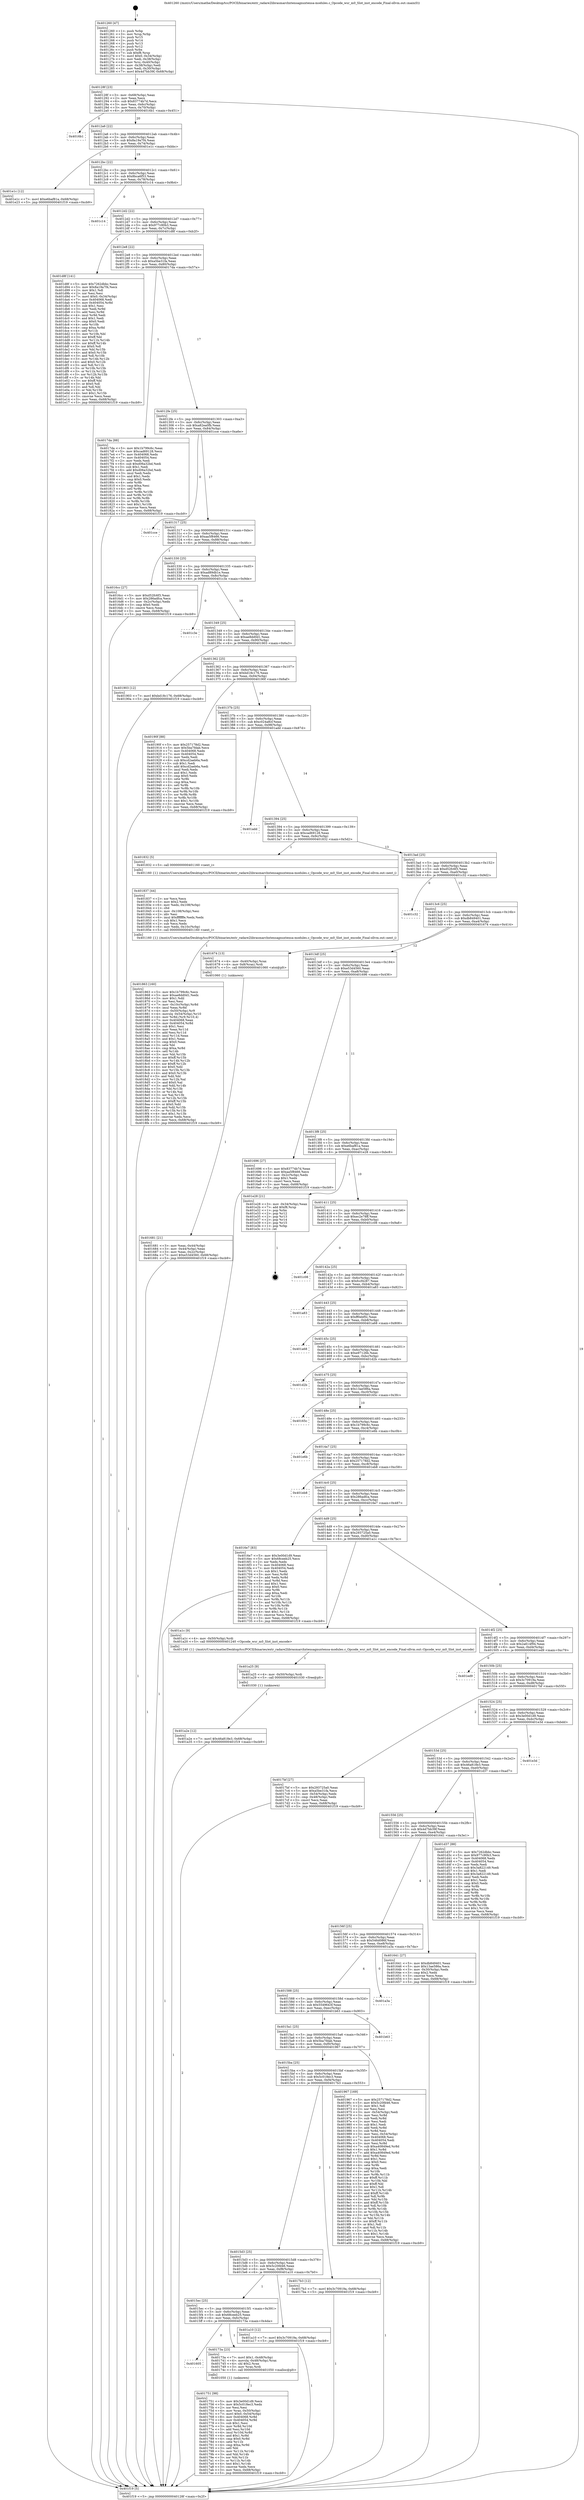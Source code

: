 digraph "0x401260" {
  label = "0x401260 (/mnt/c/Users/mathe/Desktop/tcc/POCII/binaries/extr_radare2librasmarchxtensagnuxtensa-modules.c_Opcode_wsr_m0_Slot_inst_encode_Final-ollvm.out::main(0))"
  labelloc = "t"
  node[shape=record]

  Entry [label="",width=0.3,height=0.3,shape=circle,fillcolor=black,style=filled]
  "0x40128f" [label="{
     0x40128f [23]\l
     | [instrs]\l
     &nbsp;&nbsp;0x40128f \<+3\>: mov -0x68(%rbp),%eax\l
     &nbsp;&nbsp;0x401292 \<+2\>: mov %eax,%ecx\l
     &nbsp;&nbsp;0x401294 \<+6\>: sub $0x83774b7d,%ecx\l
     &nbsp;&nbsp;0x40129a \<+3\>: mov %eax,-0x6c(%rbp)\l
     &nbsp;&nbsp;0x40129d \<+3\>: mov %ecx,-0x70(%rbp)\l
     &nbsp;&nbsp;0x4012a0 \<+6\>: je 00000000004016b1 \<main+0x451\>\l
  }"]
  "0x4016b1" [label="{
     0x4016b1\l
  }", style=dashed]
  "0x4012a6" [label="{
     0x4012a6 [22]\l
     | [instrs]\l
     &nbsp;&nbsp;0x4012a6 \<+5\>: jmp 00000000004012ab \<main+0x4b\>\l
     &nbsp;&nbsp;0x4012ab \<+3\>: mov -0x6c(%rbp),%eax\l
     &nbsp;&nbsp;0x4012ae \<+5\>: sub $0x8a19a7f4,%eax\l
     &nbsp;&nbsp;0x4012b3 \<+3\>: mov %eax,-0x74(%rbp)\l
     &nbsp;&nbsp;0x4012b6 \<+6\>: je 0000000000401e1c \<main+0xbbc\>\l
  }"]
  Exit [label="",width=0.3,height=0.3,shape=circle,fillcolor=black,style=filled,peripheries=2]
  "0x401e1c" [label="{
     0x401e1c [12]\l
     | [instrs]\l
     &nbsp;&nbsp;0x401e1c \<+7\>: movl $0xe6baf81a,-0x68(%rbp)\l
     &nbsp;&nbsp;0x401e23 \<+5\>: jmp 0000000000401f19 \<main+0xcb9\>\l
  }"]
  "0x4012bc" [label="{
     0x4012bc [22]\l
     | [instrs]\l
     &nbsp;&nbsp;0x4012bc \<+5\>: jmp 00000000004012c1 \<main+0x61\>\l
     &nbsp;&nbsp;0x4012c1 \<+3\>: mov -0x6c(%rbp),%eax\l
     &nbsp;&nbsp;0x4012c4 \<+5\>: sub $0x8bca6f53,%eax\l
     &nbsp;&nbsp;0x4012c9 \<+3\>: mov %eax,-0x78(%rbp)\l
     &nbsp;&nbsp;0x4012cc \<+6\>: je 0000000000401c14 \<main+0x9b4\>\l
  }"]
  "0x401a2e" [label="{
     0x401a2e [12]\l
     | [instrs]\l
     &nbsp;&nbsp;0x401a2e \<+7\>: movl $0x46a818e3,-0x68(%rbp)\l
     &nbsp;&nbsp;0x401a35 \<+5\>: jmp 0000000000401f19 \<main+0xcb9\>\l
  }"]
  "0x401c14" [label="{
     0x401c14\l
  }", style=dashed]
  "0x4012d2" [label="{
     0x4012d2 [22]\l
     | [instrs]\l
     &nbsp;&nbsp;0x4012d2 \<+5\>: jmp 00000000004012d7 \<main+0x77\>\l
     &nbsp;&nbsp;0x4012d7 \<+3\>: mov -0x6c(%rbp),%eax\l
     &nbsp;&nbsp;0x4012da \<+5\>: sub $0x977c90b3,%eax\l
     &nbsp;&nbsp;0x4012df \<+3\>: mov %eax,-0x7c(%rbp)\l
     &nbsp;&nbsp;0x4012e2 \<+6\>: je 0000000000401d8f \<main+0xb2f\>\l
  }"]
  "0x401a25" [label="{
     0x401a25 [9]\l
     | [instrs]\l
     &nbsp;&nbsp;0x401a25 \<+4\>: mov -0x50(%rbp),%rdi\l
     &nbsp;&nbsp;0x401a29 \<+5\>: call 0000000000401030 \<free@plt\>\l
     | [calls]\l
     &nbsp;&nbsp;0x401030 \{1\} (unknown)\l
  }"]
  "0x401d8f" [label="{
     0x401d8f [141]\l
     | [instrs]\l
     &nbsp;&nbsp;0x401d8f \<+5\>: mov $0x7262dbbc,%eax\l
     &nbsp;&nbsp;0x401d94 \<+5\>: mov $0x8a19a7f4,%ecx\l
     &nbsp;&nbsp;0x401d99 \<+2\>: mov $0x1,%dl\l
     &nbsp;&nbsp;0x401d9b \<+2\>: xor %esi,%esi\l
     &nbsp;&nbsp;0x401d9d \<+7\>: movl $0x0,-0x34(%rbp)\l
     &nbsp;&nbsp;0x401da4 \<+7\>: mov 0x404068,%edi\l
     &nbsp;&nbsp;0x401dab \<+8\>: mov 0x404054,%r8d\l
     &nbsp;&nbsp;0x401db3 \<+3\>: sub $0x1,%esi\l
     &nbsp;&nbsp;0x401db6 \<+3\>: mov %edi,%r9d\l
     &nbsp;&nbsp;0x401db9 \<+3\>: add %esi,%r9d\l
     &nbsp;&nbsp;0x401dbc \<+4\>: imul %r9d,%edi\l
     &nbsp;&nbsp;0x401dc0 \<+3\>: and $0x1,%edi\l
     &nbsp;&nbsp;0x401dc3 \<+3\>: cmp $0x0,%edi\l
     &nbsp;&nbsp;0x401dc6 \<+4\>: sete %r10b\l
     &nbsp;&nbsp;0x401dca \<+4\>: cmp $0xa,%r8d\l
     &nbsp;&nbsp;0x401dce \<+4\>: setl %r11b\l
     &nbsp;&nbsp;0x401dd2 \<+3\>: mov %r10b,%bl\l
     &nbsp;&nbsp;0x401dd5 \<+3\>: xor $0xff,%bl\l
     &nbsp;&nbsp;0x401dd8 \<+3\>: mov %r11b,%r14b\l
     &nbsp;&nbsp;0x401ddb \<+4\>: xor $0xff,%r14b\l
     &nbsp;&nbsp;0x401ddf \<+3\>: xor $0x0,%dl\l
     &nbsp;&nbsp;0x401de2 \<+3\>: mov %bl,%r15b\l
     &nbsp;&nbsp;0x401de5 \<+4\>: and $0x0,%r15b\l
     &nbsp;&nbsp;0x401de9 \<+3\>: and %dl,%r10b\l
     &nbsp;&nbsp;0x401dec \<+3\>: mov %r14b,%r12b\l
     &nbsp;&nbsp;0x401def \<+4\>: and $0x0,%r12b\l
     &nbsp;&nbsp;0x401df3 \<+3\>: and %dl,%r11b\l
     &nbsp;&nbsp;0x401df6 \<+3\>: or %r10b,%r15b\l
     &nbsp;&nbsp;0x401df9 \<+3\>: or %r11b,%r12b\l
     &nbsp;&nbsp;0x401dfc \<+3\>: xor %r12b,%r15b\l
     &nbsp;&nbsp;0x401dff \<+3\>: or %r14b,%bl\l
     &nbsp;&nbsp;0x401e02 \<+3\>: xor $0xff,%bl\l
     &nbsp;&nbsp;0x401e05 \<+3\>: or $0x0,%dl\l
     &nbsp;&nbsp;0x401e08 \<+2\>: and %dl,%bl\l
     &nbsp;&nbsp;0x401e0a \<+3\>: or %bl,%r15b\l
     &nbsp;&nbsp;0x401e0d \<+4\>: test $0x1,%r15b\l
     &nbsp;&nbsp;0x401e11 \<+3\>: cmovne %ecx,%eax\l
     &nbsp;&nbsp;0x401e14 \<+3\>: mov %eax,-0x68(%rbp)\l
     &nbsp;&nbsp;0x401e17 \<+5\>: jmp 0000000000401f19 \<main+0xcb9\>\l
  }"]
  "0x4012e8" [label="{
     0x4012e8 [22]\l
     | [instrs]\l
     &nbsp;&nbsp;0x4012e8 \<+5\>: jmp 00000000004012ed \<main+0x8d\>\l
     &nbsp;&nbsp;0x4012ed \<+3\>: mov -0x6c(%rbp),%eax\l
     &nbsp;&nbsp;0x4012f0 \<+5\>: sub $0xa5be31fa,%eax\l
     &nbsp;&nbsp;0x4012f5 \<+3\>: mov %eax,-0x80(%rbp)\l
     &nbsp;&nbsp;0x4012f8 \<+6\>: je 00000000004017da \<main+0x57a\>\l
  }"]
  "0x401863" [label="{
     0x401863 [160]\l
     | [instrs]\l
     &nbsp;&nbsp;0x401863 \<+5\>: mov $0x1b799c6c,%ecx\l
     &nbsp;&nbsp;0x401868 \<+5\>: mov $0xae8dd0d1,%edx\l
     &nbsp;&nbsp;0x40186d \<+3\>: mov $0x1,%dil\l
     &nbsp;&nbsp;0x401870 \<+2\>: xor %esi,%esi\l
     &nbsp;&nbsp;0x401872 \<+7\>: mov -0x10c(%rbp),%r8d\l
     &nbsp;&nbsp;0x401879 \<+4\>: imul %eax,%r8d\l
     &nbsp;&nbsp;0x40187d \<+4\>: mov -0x50(%rbp),%r9\l
     &nbsp;&nbsp;0x401881 \<+4\>: movslq -0x54(%rbp),%r10\l
     &nbsp;&nbsp;0x401885 \<+4\>: mov %r8d,(%r9,%r10,4)\l
     &nbsp;&nbsp;0x401889 \<+7\>: mov 0x404068,%eax\l
     &nbsp;&nbsp;0x401890 \<+8\>: mov 0x404054,%r8d\l
     &nbsp;&nbsp;0x401898 \<+3\>: sub $0x1,%esi\l
     &nbsp;&nbsp;0x40189b \<+3\>: mov %eax,%r11d\l
     &nbsp;&nbsp;0x40189e \<+3\>: add %esi,%r11d\l
     &nbsp;&nbsp;0x4018a1 \<+4\>: imul %r11d,%eax\l
     &nbsp;&nbsp;0x4018a5 \<+3\>: and $0x1,%eax\l
     &nbsp;&nbsp;0x4018a8 \<+3\>: cmp $0x0,%eax\l
     &nbsp;&nbsp;0x4018ab \<+3\>: sete %bl\l
     &nbsp;&nbsp;0x4018ae \<+4\>: cmp $0xa,%r8d\l
     &nbsp;&nbsp;0x4018b2 \<+4\>: setl %r14b\l
     &nbsp;&nbsp;0x4018b6 \<+3\>: mov %bl,%r15b\l
     &nbsp;&nbsp;0x4018b9 \<+4\>: xor $0xff,%r15b\l
     &nbsp;&nbsp;0x4018bd \<+3\>: mov %r14b,%r12b\l
     &nbsp;&nbsp;0x4018c0 \<+4\>: xor $0xff,%r12b\l
     &nbsp;&nbsp;0x4018c4 \<+4\>: xor $0x0,%dil\l
     &nbsp;&nbsp;0x4018c8 \<+3\>: mov %r15b,%r13b\l
     &nbsp;&nbsp;0x4018cb \<+4\>: and $0x0,%r13b\l
     &nbsp;&nbsp;0x4018cf \<+3\>: and %dil,%bl\l
     &nbsp;&nbsp;0x4018d2 \<+3\>: mov %r12b,%al\l
     &nbsp;&nbsp;0x4018d5 \<+2\>: and $0x0,%al\l
     &nbsp;&nbsp;0x4018d7 \<+3\>: and %dil,%r14b\l
     &nbsp;&nbsp;0x4018da \<+3\>: or %bl,%r13b\l
     &nbsp;&nbsp;0x4018dd \<+3\>: or %r14b,%al\l
     &nbsp;&nbsp;0x4018e0 \<+3\>: xor %al,%r13b\l
     &nbsp;&nbsp;0x4018e3 \<+3\>: or %r12b,%r15b\l
     &nbsp;&nbsp;0x4018e6 \<+4\>: xor $0xff,%r15b\l
     &nbsp;&nbsp;0x4018ea \<+4\>: or $0x0,%dil\l
     &nbsp;&nbsp;0x4018ee \<+3\>: and %dil,%r15b\l
     &nbsp;&nbsp;0x4018f1 \<+3\>: or %r15b,%r13b\l
     &nbsp;&nbsp;0x4018f4 \<+4\>: test $0x1,%r13b\l
     &nbsp;&nbsp;0x4018f8 \<+3\>: cmovne %edx,%ecx\l
     &nbsp;&nbsp;0x4018fb \<+3\>: mov %ecx,-0x68(%rbp)\l
     &nbsp;&nbsp;0x4018fe \<+5\>: jmp 0000000000401f19 \<main+0xcb9\>\l
  }"]
  "0x4017da" [label="{
     0x4017da [88]\l
     | [instrs]\l
     &nbsp;&nbsp;0x4017da \<+5\>: mov $0x1b799c6c,%eax\l
     &nbsp;&nbsp;0x4017df \<+5\>: mov $0xcad69128,%ecx\l
     &nbsp;&nbsp;0x4017e4 \<+7\>: mov 0x404068,%edx\l
     &nbsp;&nbsp;0x4017eb \<+7\>: mov 0x404054,%esi\l
     &nbsp;&nbsp;0x4017f2 \<+2\>: mov %edx,%edi\l
     &nbsp;&nbsp;0x4017f4 \<+6\>: sub $0xd06a32bd,%edi\l
     &nbsp;&nbsp;0x4017fa \<+3\>: sub $0x1,%edi\l
     &nbsp;&nbsp;0x4017fd \<+6\>: add $0xd06a32bd,%edi\l
     &nbsp;&nbsp;0x401803 \<+3\>: imul %edi,%edx\l
     &nbsp;&nbsp;0x401806 \<+3\>: and $0x1,%edx\l
     &nbsp;&nbsp;0x401809 \<+3\>: cmp $0x0,%edx\l
     &nbsp;&nbsp;0x40180c \<+4\>: sete %r8b\l
     &nbsp;&nbsp;0x401810 \<+3\>: cmp $0xa,%esi\l
     &nbsp;&nbsp;0x401813 \<+4\>: setl %r9b\l
     &nbsp;&nbsp;0x401817 \<+3\>: mov %r8b,%r10b\l
     &nbsp;&nbsp;0x40181a \<+3\>: and %r9b,%r10b\l
     &nbsp;&nbsp;0x40181d \<+3\>: xor %r9b,%r8b\l
     &nbsp;&nbsp;0x401820 \<+3\>: or %r8b,%r10b\l
     &nbsp;&nbsp;0x401823 \<+4\>: test $0x1,%r10b\l
     &nbsp;&nbsp;0x401827 \<+3\>: cmovne %ecx,%eax\l
     &nbsp;&nbsp;0x40182a \<+3\>: mov %eax,-0x68(%rbp)\l
     &nbsp;&nbsp;0x40182d \<+5\>: jmp 0000000000401f19 \<main+0xcb9\>\l
  }"]
  "0x4012fe" [label="{
     0x4012fe [25]\l
     | [instrs]\l
     &nbsp;&nbsp;0x4012fe \<+5\>: jmp 0000000000401303 \<main+0xa3\>\l
     &nbsp;&nbsp;0x401303 \<+3\>: mov -0x6c(%rbp),%eax\l
     &nbsp;&nbsp;0x401306 \<+5\>: sub $0xa82ea0fb,%eax\l
     &nbsp;&nbsp;0x40130b \<+6\>: mov %eax,-0x84(%rbp)\l
     &nbsp;&nbsp;0x401311 \<+6\>: je 0000000000401cce \<main+0xa6e\>\l
  }"]
  "0x401837" [label="{
     0x401837 [44]\l
     | [instrs]\l
     &nbsp;&nbsp;0x401837 \<+2\>: xor %ecx,%ecx\l
     &nbsp;&nbsp;0x401839 \<+5\>: mov $0x2,%edx\l
     &nbsp;&nbsp;0x40183e \<+6\>: mov %edx,-0x108(%rbp)\l
     &nbsp;&nbsp;0x401844 \<+1\>: cltd\l
     &nbsp;&nbsp;0x401845 \<+6\>: mov -0x108(%rbp),%esi\l
     &nbsp;&nbsp;0x40184b \<+2\>: idiv %esi\l
     &nbsp;&nbsp;0x40184d \<+6\>: imul $0xfffffffe,%edx,%edx\l
     &nbsp;&nbsp;0x401853 \<+3\>: sub $0x1,%ecx\l
     &nbsp;&nbsp;0x401856 \<+2\>: sub %ecx,%edx\l
     &nbsp;&nbsp;0x401858 \<+6\>: mov %edx,-0x10c(%rbp)\l
     &nbsp;&nbsp;0x40185e \<+5\>: call 0000000000401160 \<next_i\>\l
     | [calls]\l
     &nbsp;&nbsp;0x401160 \{1\} (/mnt/c/Users/mathe/Desktop/tcc/POCII/binaries/extr_radare2librasmarchxtensagnuxtensa-modules.c_Opcode_wsr_m0_Slot_inst_encode_Final-ollvm.out::next_i)\l
  }"]
  "0x401cce" [label="{
     0x401cce\l
  }", style=dashed]
  "0x401317" [label="{
     0x401317 [25]\l
     | [instrs]\l
     &nbsp;&nbsp;0x401317 \<+5\>: jmp 000000000040131c \<main+0xbc\>\l
     &nbsp;&nbsp;0x40131c \<+3\>: mov -0x6c(%rbp),%eax\l
     &nbsp;&nbsp;0x40131f \<+5\>: sub $0xaa5f8466,%eax\l
     &nbsp;&nbsp;0x401324 \<+6\>: mov %eax,-0x88(%rbp)\l
     &nbsp;&nbsp;0x40132a \<+6\>: je 00000000004016cc \<main+0x46c\>\l
  }"]
  "0x401751" [label="{
     0x401751 [98]\l
     | [instrs]\l
     &nbsp;&nbsp;0x401751 \<+5\>: mov $0x3e00d1d9,%ecx\l
     &nbsp;&nbsp;0x401756 \<+5\>: mov $0x5c018ec3,%edx\l
     &nbsp;&nbsp;0x40175b \<+2\>: xor %esi,%esi\l
     &nbsp;&nbsp;0x40175d \<+4\>: mov %rax,-0x50(%rbp)\l
     &nbsp;&nbsp;0x401761 \<+7\>: movl $0x0,-0x54(%rbp)\l
     &nbsp;&nbsp;0x401768 \<+8\>: mov 0x404068,%r8d\l
     &nbsp;&nbsp;0x401770 \<+8\>: mov 0x404054,%r9d\l
     &nbsp;&nbsp;0x401778 \<+3\>: sub $0x1,%esi\l
     &nbsp;&nbsp;0x40177b \<+3\>: mov %r8d,%r10d\l
     &nbsp;&nbsp;0x40177e \<+3\>: add %esi,%r10d\l
     &nbsp;&nbsp;0x401781 \<+4\>: imul %r10d,%r8d\l
     &nbsp;&nbsp;0x401785 \<+4\>: and $0x1,%r8d\l
     &nbsp;&nbsp;0x401789 \<+4\>: cmp $0x0,%r8d\l
     &nbsp;&nbsp;0x40178d \<+4\>: sete %r11b\l
     &nbsp;&nbsp;0x401791 \<+4\>: cmp $0xa,%r9d\l
     &nbsp;&nbsp;0x401795 \<+3\>: setl %bl\l
     &nbsp;&nbsp;0x401798 \<+3\>: mov %r11b,%r14b\l
     &nbsp;&nbsp;0x40179b \<+3\>: and %bl,%r14b\l
     &nbsp;&nbsp;0x40179e \<+3\>: xor %bl,%r11b\l
     &nbsp;&nbsp;0x4017a1 \<+3\>: or %r11b,%r14b\l
     &nbsp;&nbsp;0x4017a4 \<+4\>: test $0x1,%r14b\l
     &nbsp;&nbsp;0x4017a8 \<+3\>: cmovne %edx,%ecx\l
     &nbsp;&nbsp;0x4017ab \<+3\>: mov %ecx,-0x68(%rbp)\l
     &nbsp;&nbsp;0x4017ae \<+5\>: jmp 0000000000401f19 \<main+0xcb9\>\l
  }"]
  "0x4016cc" [label="{
     0x4016cc [27]\l
     | [instrs]\l
     &nbsp;&nbsp;0x4016cc \<+5\>: mov $0xd52fc6f3,%eax\l
     &nbsp;&nbsp;0x4016d1 \<+5\>: mov $0x286adfca,%ecx\l
     &nbsp;&nbsp;0x4016d6 \<+3\>: mov -0x2c(%rbp),%edx\l
     &nbsp;&nbsp;0x4016d9 \<+3\>: cmp $0x0,%edx\l
     &nbsp;&nbsp;0x4016dc \<+3\>: cmove %ecx,%eax\l
     &nbsp;&nbsp;0x4016df \<+3\>: mov %eax,-0x68(%rbp)\l
     &nbsp;&nbsp;0x4016e2 \<+5\>: jmp 0000000000401f19 \<main+0xcb9\>\l
  }"]
  "0x401330" [label="{
     0x401330 [25]\l
     | [instrs]\l
     &nbsp;&nbsp;0x401330 \<+5\>: jmp 0000000000401335 \<main+0xd5\>\l
     &nbsp;&nbsp;0x401335 \<+3\>: mov -0x6c(%rbp),%eax\l
     &nbsp;&nbsp;0x401338 \<+5\>: sub $0xad89db1e,%eax\l
     &nbsp;&nbsp;0x40133d \<+6\>: mov %eax,-0x8c(%rbp)\l
     &nbsp;&nbsp;0x401343 \<+6\>: je 0000000000401c3e \<main+0x9de\>\l
  }"]
  "0x401605" [label="{
     0x401605\l
  }", style=dashed]
  "0x401c3e" [label="{
     0x401c3e\l
  }", style=dashed]
  "0x401349" [label="{
     0x401349 [25]\l
     | [instrs]\l
     &nbsp;&nbsp;0x401349 \<+5\>: jmp 000000000040134e \<main+0xee\>\l
     &nbsp;&nbsp;0x40134e \<+3\>: mov -0x6c(%rbp),%eax\l
     &nbsp;&nbsp;0x401351 \<+5\>: sub $0xae8dd0d1,%eax\l
     &nbsp;&nbsp;0x401356 \<+6\>: mov %eax,-0x90(%rbp)\l
     &nbsp;&nbsp;0x40135c \<+6\>: je 0000000000401903 \<main+0x6a3\>\l
  }"]
  "0x40173a" [label="{
     0x40173a [23]\l
     | [instrs]\l
     &nbsp;&nbsp;0x40173a \<+7\>: movl $0x1,-0x48(%rbp)\l
     &nbsp;&nbsp;0x401741 \<+4\>: movslq -0x48(%rbp),%rax\l
     &nbsp;&nbsp;0x401745 \<+4\>: shl $0x2,%rax\l
     &nbsp;&nbsp;0x401749 \<+3\>: mov %rax,%rdi\l
     &nbsp;&nbsp;0x40174c \<+5\>: call 0000000000401050 \<malloc@plt\>\l
     | [calls]\l
     &nbsp;&nbsp;0x401050 \{1\} (unknown)\l
  }"]
  "0x401903" [label="{
     0x401903 [12]\l
     | [instrs]\l
     &nbsp;&nbsp;0x401903 \<+7\>: movl $0xbd18c176,-0x68(%rbp)\l
     &nbsp;&nbsp;0x40190a \<+5\>: jmp 0000000000401f19 \<main+0xcb9\>\l
  }"]
  "0x401362" [label="{
     0x401362 [25]\l
     | [instrs]\l
     &nbsp;&nbsp;0x401362 \<+5\>: jmp 0000000000401367 \<main+0x107\>\l
     &nbsp;&nbsp;0x401367 \<+3\>: mov -0x6c(%rbp),%eax\l
     &nbsp;&nbsp;0x40136a \<+5\>: sub $0xbd18c176,%eax\l
     &nbsp;&nbsp;0x40136f \<+6\>: mov %eax,-0x94(%rbp)\l
     &nbsp;&nbsp;0x401375 \<+6\>: je 000000000040190f \<main+0x6af\>\l
  }"]
  "0x4015ec" [label="{
     0x4015ec [25]\l
     | [instrs]\l
     &nbsp;&nbsp;0x4015ec \<+5\>: jmp 00000000004015f1 \<main+0x391\>\l
     &nbsp;&nbsp;0x4015f1 \<+3\>: mov -0x6c(%rbp),%eax\l
     &nbsp;&nbsp;0x4015f4 \<+5\>: sub $0x68ceeb25,%eax\l
     &nbsp;&nbsp;0x4015f9 \<+6\>: mov %eax,-0xfc(%rbp)\l
     &nbsp;&nbsp;0x4015ff \<+6\>: je 000000000040173a \<main+0x4da\>\l
  }"]
  "0x40190f" [label="{
     0x40190f [88]\l
     | [instrs]\l
     &nbsp;&nbsp;0x40190f \<+5\>: mov $0x257178d2,%eax\l
     &nbsp;&nbsp;0x401914 \<+5\>: mov $0x5ba7fdab,%ecx\l
     &nbsp;&nbsp;0x401919 \<+7\>: mov 0x404068,%edx\l
     &nbsp;&nbsp;0x401920 \<+7\>: mov 0x404054,%esi\l
     &nbsp;&nbsp;0x401927 \<+2\>: mov %edx,%edi\l
     &nbsp;&nbsp;0x401929 \<+6\>: sub $0xcd2aeb6a,%edi\l
     &nbsp;&nbsp;0x40192f \<+3\>: sub $0x1,%edi\l
     &nbsp;&nbsp;0x401932 \<+6\>: add $0xcd2aeb6a,%edi\l
     &nbsp;&nbsp;0x401938 \<+3\>: imul %edi,%edx\l
     &nbsp;&nbsp;0x40193b \<+3\>: and $0x1,%edx\l
     &nbsp;&nbsp;0x40193e \<+3\>: cmp $0x0,%edx\l
     &nbsp;&nbsp;0x401941 \<+4\>: sete %r8b\l
     &nbsp;&nbsp;0x401945 \<+3\>: cmp $0xa,%esi\l
     &nbsp;&nbsp;0x401948 \<+4\>: setl %r9b\l
     &nbsp;&nbsp;0x40194c \<+3\>: mov %r8b,%r10b\l
     &nbsp;&nbsp;0x40194f \<+3\>: and %r9b,%r10b\l
     &nbsp;&nbsp;0x401952 \<+3\>: xor %r9b,%r8b\l
     &nbsp;&nbsp;0x401955 \<+3\>: or %r8b,%r10b\l
     &nbsp;&nbsp;0x401958 \<+4\>: test $0x1,%r10b\l
     &nbsp;&nbsp;0x40195c \<+3\>: cmovne %ecx,%eax\l
     &nbsp;&nbsp;0x40195f \<+3\>: mov %eax,-0x68(%rbp)\l
     &nbsp;&nbsp;0x401962 \<+5\>: jmp 0000000000401f19 \<main+0xcb9\>\l
  }"]
  "0x40137b" [label="{
     0x40137b [25]\l
     | [instrs]\l
     &nbsp;&nbsp;0x40137b \<+5\>: jmp 0000000000401380 \<main+0x120\>\l
     &nbsp;&nbsp;0x401380 \<+3\>: mov -0x6c(%rbp),%eax\l
     &nbsp;&nbsp;0x401383 \<+5\>: sub $0xc024a8cf,%eax\l
     &nbsp;&nbsp;0x401388 \<+6\>: mov %eax,-0x98(%rbp)\l
     &nbsp;&nbsp;0x40138e \<+6\>: je 0000000000401add \<main+0x87d\>\l
  }"]
  "0x401a10" [label="{
     0x401a10 [12]\l
     | [instrs]\l
     &nbsp;&nbsp;0x401a10 \<+7\>: movl $0x3c70919a,-0x68(%rbp)\l
     &nbsp;&nbsp;0x401a17 \<+5\>: jmp 0000000000401f19 \<main+0xcb9\>\l
  }"]
  "0x401add" [label="{
     0x401add\l
  }", style=dashed]
  "0x401394" [label="{
     0x401394 [25]\l
     | [instrs]\l
     &nbsp;&nbsp;0x401394 \<+5\>: jmp 0000000000401399 \<main+0x139\>\l
     &nbsp;&nbsp;0x401399 \<+3\>: mov -0x6c(%rbp),%eax\l
     &nbsp;&nbsp;0x40139c \<+5\>: sub $0xcad69128,%eax\l
     &nbsp;&nbsp;0x4013a1 \<+6\>: mov %eax,-0x9c(%rbp)\l
     &nbsp;&nbsp;0x4013a7 \<+6\>: je 0000000000401832 \<main+0x5d2\>\l
  }"]
  "0x4015d3" [label="{
     0x4015d3 [25]\l
     | [instrs]\l
     &nbsp;&nbsp;0x4015d3 \<+5\>: jmp 00000000004015d8 \<main+0x378\>\l
     &nbsp;&nbsp;0x4015d8 \<+3\>: mov -0x6c(%rbp),%eax\l
     &nbsp;&nbsp;0x4015db \<+5\>: sub $0x5c20fd46,%eax\l
     &nbsp;&nbsp;0x4015e0 \<+6\>: mov %eax,-0xf8(%rbp)\l
     &nbsp;&nbsp;0x4015e6 \<+6\>: je 0000000000401a10 \<main+0x7b0\>\l
  }"]
  "0x401832" [label="{
     0x401832 [5]\l
     | [instrs]\l
     &nbsp;&nbsp;0x401832 \<+5\>: call 0000000000401160 \<next_i\>\l
     | [calls]\l
     &nbsp;&nbsp;0x401160 \{1\} (/mnt/c/Users/mathe/Desktop/tcc/POCII/binaries/extr_radare2librasmarchxtensagnuxtensa-modules.c_Opcode_wsr_m0_Slot_inst_encode_Final-ollvm.out::next_i)\l
  }"]
  "0x4013ad" [label="{
     0x4013ad [25]\l
     | [instrs]\l
     &nbsp;&nbsp;0x4013ad \<+5\>: jmp 00000000004013b2 \<main+0x152\>\l
     &nbsp;&nbsp;0x4013b2 \<+3\>: mov -0x6c(%rbp),%eax\l
     &nbsp;&nbsp;0x4013b5 \<+5\>: sub $0xd52fc6f3,%eax\l
     &nbsp;&nbsp;0x4013ba \<+6\>: mov %eax,-0xa0(%rbp)\l
     &nbsp;&nbsp;0x4013c0 \<+6\>: je 0000000000401c32 \<main+0x9d2\>\l
  }"]
  "0x4017b3" [label="{
     0x4017b3 [12]\l
     | [instrs]\l
     &nbsp;&nbsp;0x4017b3 \<+7\>: movl $0x3c70919a,-0x68(%rbp)\l
     &nbsp;&nbsp;0x4017ba \<+5\>: jmp 0000000000401f19 \<main+0xcb9\>\l
  }"]
  "0x401c32" [label="{
     0x401c32\l
  }", style=dashed]
  "0x4013c6" [label="{
     0x4013c6 [25]\l
     | [instrs]\l
     &nbsp;&nbsp;0x4013c6 \<+5\>: jmp 00000000004013cb \<main+0x16b\>\l
     &nbsp;&nbsp;0x4013cb \<+3\>: mov -0x6c(%rbp),%eax\l
     &nbsp;&nbsp;0x4013ce \<+5\>: sub $0xdb849401,%eax\l
     &nbsp;&nbsp;0x4013d3 \<+6\>: mov %eax,-0xa4(%rbp)\l
     &nbsp;&nbsp;0x4013d9 \<+6\>: je 0000000000401674 \<main+0x414\>\l
  }"]
  "0x4015ba" [label="{
     0x4015ba [25]\l
     | [instrs]\l
     &nbsp;&nbsp;0x4015ba \<+5\>: jmp 00000000004015bf \<main+0x35f\>\l
     &nbsp;&nbsp;0x4015bf \<+3\>: mov -0x6c(%rbp),%eax\l
     &nbsp;&nbsp;0x4015c2 \<+5\>: sub $0x5c018ec3,%eax\l
     &nbsp;&nbsp;0x4015c7 \<+6\>: mov %eax,-0xf4(%rbp)\l
     &nbsp;&nbsp;0x4015cd \<+6\>: je 00000000004017b3 \<main+0x553\>\l
  }"]
  "0x401674" [label="{
     0x401674 [13]\l
     | [instrs]\l
     &nbsp;&nbsp;0x401674 \<+4\>: mov -0x40(%rbp),%rax\l
     &nbsp;&nbsp;0x401678 \<+4\>: mov 0x8(%rax),%rdi\l
     &nbsp;&nbsp;0x40167c \<+5\>: call 0000000000401060 \<atoi@plt\>\l
     | [calls]\l
     &nbsp;&nbsp;0x401060 \{1\} (unknown)\l
  }"]
  "0x4013df" [label="{
     0x4013df [25]\l
     | [instrs]\l
     &nbsp;&nbsp;0x4013df \<+5\>: jmp 00000000004013e4 \<main+0x184\>\l
     &nbsp;&nbsp;0x4013e4 \<+3\>: mov -0x6c(%rbp),%eax\l
     &nbsp;&nbsp;0x4013e7 \<+5\>: sub $0xe53d4560,%eax\l
     &nbsp;&nbsp;0x4013ec \<+6\>: mov %eax,-0xa8(%rbp)\l
     &nbsp;&nbsp;0x4013f2 \<+6\>: je 0000000000401696 \<main+0x436\>\l
  }"]
  "0x401967" [label="{
     0x401967 [169]\l
     | [instrs]\l
     &nbsp;&nbsp;0x401967 \<+5\>: mov $0x257178d2,%eax\l
     &nbsp;&nbsp;0x40196c \<+5\>: mov $0x5c20fd46,%ecx\l
     &nbsp;&nbsp;0x401971 \<+2\>: mov $0x1,%dl\l
     &nbsp;&nbsp;0x401973 \<+2\>: xor %esi,%esi\l
     &nbsp;&nbsp;0x401975 \<+3\>: mov -0x54(%rbp),%edi\l
     &nbsp;&nbsp;0x401978 \<+3\>: mov %esi,%r8d\l
     &nbsp;&nbsp;0x40197b \<+3\>: sub %edi,%r8d\l
     &nbsp;&nbsp;0x40197e \<+2\>: mov %esi,%edi\l
     &nbsp;&nbsp;0x401980 \<+3\>: sub $0x1,%edi\l
     &nbsp;&nbsp;0x401983 \<+3\>: add %edi,%r8d\l
     &nbsp;&nbsp;0x401986 \<+3\>: sub %r8d,%esi\l
     &nbsp;&nbsp;0x401989 \<+3\>: mov %esi,-0x54(%rbp)\l
     &nbsp;&nbsp;0x40198c \<+7\>: mov 0x404068,%esi\l
     &nbsp;&nbsp;0x401993 \<+7\>: mov 0x404054,%edi\l
     &nbsp;&nbsp;0x40199a \<+3\>: mov %esi,%r8d\l
     &nbsp;&nbsp;0x40199d \<+7\>: sub $0xa40849ed,%r8d\l
     &nbsp;&nbsp;0x4019a4 \<+4\>: sub $0x1,%r8d\l
     &nbsp;&nbsp;0x4019a8 \<+7\>: add $0xa40849ed,%r8d\l
     &nbsp;&nbsp;0x4019af \<+4\>: imul %r8d,%esi\l
     &nbsp;&nbsp;0x4019b3 \<+3\>: and $0x1,%esi\l
     &nbsp;&nbsp;0x4019b6 \<+3\>: cmp $0x0,%esi\l
     &nbsp;&nbsp;0x4019b9 \<+4\>: sete %r9b\l
     &nbsp;&nbsp;0x4019bd \<+3\>: cmp $0xa,%edi\l
     &nbsp;&nbsp;0x4019c0 \<+4\>: setl %r10b\l
     &nbsp;&nbsp;0x4019c4 \<+3\>: mov %r9b,%r11b\l
     &nbsp;&nbsp;0x4019c7 \<+4\>: xor $0xff,%r11b\l
     &nbsp;&nbsp;0x4019cb \<+3\>: mov %r10b,%bl\l
     &nbsp;&nbsp;0x4019ce \<+3\>: xor $0xff,%bl\l
     &nbsp;&nbsp;0x4019d1 \<+3\>: xor $0x1,%dl\l
     &nbsp;&nbsp;0x4019d4 \<+3\>: mov %r11b,%r14b\l
     &nbsp;&nbsp;0x4019d7 \<+4\>: and $0xff,%r14b\l
     &nbsp;&nbsp;0x4019db \<+3\>: and %dl,%r9b\l
     &nbsp;&nbsp;0x4019de \<+3\>: mov %bl,%r15b\l
     &nbsp;&nbsp;0x4019e1 \<+4\>: and $0xff,%r15b\l
     &nbsp;&nbsp;0x4019e5 \<+3\>: and %dl,%r10b\l
     &nbsp;&nbsp;0x4019e8 \<+3\>: or %r9b,%r14b\l
     &nbsp;&nbsp;0x4019eb \<+3\>: or %r10b,%r15b\l
     &nbsp;&nbsp;0x4019ee \<+3\>: xor %r15b,%r14b\l
     &nbsp;&nbsp;0x4019f1 \<+3\>: or %bl,%r11b\l
     &nbsp;&nbsp;0x4019f4 \<+4\>: xor $0xff,%r11b\l
     &nbsp;&nbsp;0x4019f8 \<+3\>: or $0x1,%dl\l
     &nbsp;&nbsp;0x4019fb \<+3\>: and %dl,%r11b\l
     &nbsp;&nbsp;0x4019fe \<+3\>: or %r11b,%r14b\l
     &nbsp;&nbsp;0x401a01 \<+4\>: test $0x1,%r14b\l
     &nbsp;&nbsp;0x401a05 \<+3\>: cmovne %ecx,%eax\l
     &nbsp;&nbsp;0x401a08 \<+3\>: mov %eax,-0x68(%rbp)\l
     &nbsp;&nbsp;0x401a0b \<+5\>: jmp 0000000000401f19 \<main+0xcb9\>\l
  }"]
  "0x401696" [label="{
     0x401696 [27]\l
     | [instrs]\l
     &nbsp;&nbsp;0x401696 \<+5\>: mov $0x83774b7d,%eax\l
     &nbsp;&nbsp;0x40169b \<+5\>: mov $0xaa5f8466,%ecx\l
     &nbsp;&nbsp;0x4016a0 \<+3\>: mov -0x2c(%rbp),%edx\l
     &nbsp;&nbsp;0x4016a3 \<+3\>: cmp $0x1,%edx\l
     &nbsp;&nbsp;0x4016a6 \<+3\>: cmovl %ecx,%eax\l
     &nbsp;&nbsp;0x4016a9 \<+3\>: mov %eax,-0x68(%rbp)\l
     &nbsp;&nbsp;0x4016ac \<+5\>: jmp 0000000000401f19 \<main+0xcb9\>\l
  }"]
  "0x4013f8" [label="{
     0x4013f8 [25]\l
     | [instrs]\l
     &nbsp;&nbsp;0x4013f8 \<+5\>: jmp 00000000004013fd \<main+0x19d\>\l
     &nbsp;&nbsp;0x4013fd \<+3\>: mov -0x6c(%rbp),%eax\l
     &nbsp;&nbsp;0x401400 \<+5\>: sub $0xe6baf81a,%eax\l
     &nbsp;&nbsp;0x401405 \<+6\>: mov %eax,-0xac(%rbp)\l
     &nbsp;&nbsp;0x40140b \<+6\>: je 0000000000401e28 \<main+0xbc8\>\l
  }"]
  "0x4015a1" [label="{
     0x4015a1 [25]\l
     | [instrs]\l
     &nbsp;&nbsp;0x4015a1 \<+5\>: jmp 00000000004015a6 \<main+0x346\>\l
     &nbsp;&nbsp;0x4015a6 \<+3\>: mov -0x6c(%rbp),%eax\l
     &nbsp;&nbsp;0x4015a9 \<+5\>: sub $0x5ba7fdab,%eax\l
     &nbsp;&nbsp;0x4015ae \<+6\>: mov %eax,-0xf0(%rbp)\l
     &nbsp;&nbsp;0x4015b4 \<+6\>: je 0000000000401967 \<main+0x707\>\l
  }"]
  "0x401e28" [label="{
     0x401e28 [21]\l
     | [instrs]\l
     &nbsp;&nbsp;0x401e28 \<+3\>: mov -0x34(%rbp),%eax\l
     &nbsp;&nbsp;0x401e2b \<+7\>: add $0xf8,%rsp\l
     &nbsp;&nbsp;0x401e32 \<+1\>: pop %rbx\l
     &nbsp;&nbsp;0x401e33 \<+2\>: pop %r12\l
     &nbsp;&nbsp;0x401e35 \<+2\>: pop %r13\l
     &nbsp;&nbsp;0x401e37 \<+2\>: pop %r14\l
     &nbsp;&nbsp;0x401e39 \<+2\>: pop %r15\l
     &nbsp;&nbsp;0x401e3b \<+1\>: pop %rbp\l
     &nbsp;&nbsp;0x401e3c \<+1\>: ret\l
  }"]
  "0x401411" [label="{
     0x401411 [25]\l
     | [instrs]\l
     &nbsp;&nbsp;0x401411 \<+5\>: jmp 0000000000401416 \<main+0x1b6\>\l
     &nbsp;&nbsp;0x401416 \<+3\>: mov -0x6c(%rbp),%eax\l
     &nbsp;&nbsp;0x401419 \<+5\>: sub $0xec2e78ff,%eax\l
     &nbsp;&nbsp;0x40141e \<+6\>: mov %eax,-0xb0(%rbp)\l
     &nbsp;&nbsp;0x401424 \<+6\>: je 0000000000401c08 \<main+0x9a8\>\l
  }"]
  "0x401b63" [label="{
     0x401b63\l
  }", style=dashed]
  "0x401c08" [label="{
     0x401c08\l
  }", style=dashed]
  "0x40142a" [label="{
     0x40142a [25]\l
     | [instrs]\l
     &nbsp;&nbsp;0x40142a \<+5\>: jmp 000000000040142f \<main+0x1cf\>\l
     &nbsp;&nbsp;0x40142f \<+3\>: mov -0x6c(%rbp),%eax\l
     &nbsp;&nbsp;0x401432 \<+5\>: sub $0xfccf4287,%eax\l
     &nbsp;&nbsp;0x401437 \<+6\>: mov %eax,-0xb4(%rbp)\l
     &nbsp;&nbsp;0x40143d \<+6\>: je 0000000000401a83 \<main+0x823\>\l
  }"]
  "0x401588" [label="{
     0x401588 [25]\l
     | [instrs]\l
     &nbsp;&nbsp;0x401588 \<+5\>: jmp 000000000040158d \<main+0x32d\>\l
     &nbsp;&nbsp;0x40158d \<+3\>: mov -0x6c(%rbp),%eax\l
     &nbsp;&nbsp;0x401590 \<+5\>: sub $0x5549643f,%eax\l
     &nbsp;&nbsp;0x401595 \<+6\>: mov %eax,-0xec(%rbp)\l
     &nbsp;&nbsp;0x40159b \<+6\>: je 0000000000401b63 \<main+0x903\>\l
  }"]
  "0x401a83" [label="{
     0x401a83\l
  }", style=dashed]
  "0x401443" [label="{
     0x401443 [25]\l
     | [instrs]\l
     &nbsp;&nbsp;0x401443 \<+5\>: jmp 0000000000401448 \<main+0x1e8\>\l
     &nbsp;&nbsp;0x401448 \<+3\>: mov -0x6c(%rbp),%eax\l
     &nbsp;&nbsp;0x40144b \<+5\>: sub $0xff0ebf0c,%eax\l
     &nbsp;&nbsp;0x401450 \<+6\>: mov %eax,-0xb8(%rbp)\l
     &nbsp;&nbsp;0x401456 \<+6\>: je 0000000000401a68 \<main+0x808\>\l
  }"]
  "0x401a3a" [label="{
     0x401a3a\l
  }", style=dashed]
  "0x401a68" [label="{
     0x401a68\l
  }", style=dashed]
  "0x40145c" [label="{
     0x40145c [25]\l
     | [instrs]\l
     &nbsp;&nbsp;0x40145c \<+5\>: jmp 0000000000401461 \<main+0x201\>\l
     &nbsp;&nbsp;0x401461 \<+3\>: mov -0x6c(%rbp),%eax\l
     &nbsp;&nbsp;0x401464 \<+5\>: sub $0xe97126b,%eax\l
     &nbsp;&nbsp;0x401469 \<+6\>: mov %eax,-0xbc(%rbp)\l
     &nbsp;&nbsp;0x40146f \<+6\>: je 0000000000401d2b \<main+0xacb\>\l
  }"]
  "0x401681" [label="{
     0x401681 [21]\l
     | [instrs]\l
     &nbsp;&nbsp;0x401681 \<+3\>: mov %eax,-0x44(%rbp)\l
     &nbsp;&nbsp;0x401684 \<+3\>: mov -0x44(%rbp),%eax\l
     &nbsp;&nbsp;0x401687 \<+3\>: mov %eax,-0x2c(%rbp)\l
     &nbsp;&nbsp;0x40168a \<+7\>: movl $0xe53d4560,-0x68(%rbp)\l
     &nbsp;&nbsp;0x401691 \<+5\>: jmp 0000000000401f19 \<main+0xcb9\>\l
  }"]
  "0x401d2b" [label="{
     0x401d2b\l
  }", style=dashed]
  "0x401475" [label="{
     0x401475 [25]\l
     | [instrs]\l
     &nbsp;&nbsp;0x401475 \<+5\>: jmp 000000000040147a \<main+0x21a\>\l
     &nbsp;&nbsp;0x40147a \<+3\>: mov -0x6c(%rbp),%eax\l
     &nbsp;&nbsp;0x40147d \<+5\>: sub $0x13ae586a,%eax\l
     &nbsp;&nbsp;0x401482 \<+6\>: mov %eax,-0xc0(%rbp)\l
     &nbsp;&nbsp;0x401488 \<+6\>: je 000000000040165c \<main+0x3fc\>\l
  }"]
  "0x401260" [label="{
     0x401260 [47]\l
     | [instrs]\l
     &nbsp;&nbsp;0x401260 \<+1\>: push %rbp\l
     &nbsp;&nbsp;0x401261 \<+3\>: mov %rsp,%rbp\l
     &nbsp;&nbsp;0x401264 \<+2\>: push %r15\l
     &nbsp;&nbsp;0x401266 \<+2\>: push %r14\l
     &nbsp;&nbsp;0x401268 \<+2\>: push %r13\l
     &nbsp;&nbsp;0x40126a \<+2\>: push %r12\l
     &nbsp;&nbsp;0x40126c \<+1\>: push %rbx\l
     &nbsp;&nbsp;0x40126d \<+7\>: sub $0xf8,%rsp\l
     &nbsp;&nbsp;0x401274 \<+7\>: movl $0x0,-0x34(%rbp)\l
     &nbsp;&nbsp;0x40127b \<+3\>: mov %edi,-0x38(%rbp)\l
     &nbsp;&nbsp;0x40127e \<+4\>: mov %rsi,-0x40(%rbp)\l
     &nbsp;&nbsp;0x401282 \<+3\>: mov -0x38(%rbp),%edi\l
     &nbsp;&nbsp;0x401285 \<+3\>: mov %edi,-0x30(%rbp)\l
     &nbsp;&nbsp;0x401288 \<+7\>: movl $0x4d7bb39f,-0x68(%rbp)\l
  }"]
  "0x40165c" [label="{
     0x40165c\l
  }", style=dashed]
  "0x40148e" [label="{
     0x40148e [25]\l
     | [instrs]\l
     &nbsp;&nbsp;0x40148e \<+5\>: jmp 0000000000401493 \<main+0x233\>\l
     &nbsp;&nbsp;0x401493 \<+3\>: mov -0x6c(%rbp),%eax\l
     &nbsp;&nbsp;0x401496 \<+5\>: sub $0x1b799c6c,%eax\l
     &nbsp;&nbsp;0x40149b \<+6\>: mov %eax,-0xc4(%rbp)\l
     &nbsp;&nbsp;0x4014a1 \<+6\>: je 0000000000401e6b \<main+0xc0b\>\l
  }"]
  "0x401f19" [label="{
     0x401f19 [5]\l
     | [instrs]\l
     &nbsp;&nbsp;0x401f19 \<+5\>: jmp 000000000040128f \<main+0x2f\>\l
  }"]
  "0x401e6b" [label="{
     0x401e6b\l
  }", style=dashed]
  "0x4014a7" [label="{
     0x4014a7 [25]\l
     | [instrs]\l
     &nbsp;&nbsp;0x4014a7 \<+5\>: jmp 00000000004014ac \<main+0x24c\>\l
     &nbsp;&nbsp;0x4014ac \<+3\>: mov -0x6c(%rbp),%eax\l
     &nbsp;&nbsp;0x4014af \<+5\>: sub $0x257178d2,%eax\l
     &nbsp;&nbsp;0x4014b4 \<+6\>: mov %eax,-0xc8(%rbp)\l
     &nbsp;&nbsp;0x4014ba \<+6\>: je 0000000000401eb8 \<main+0xc58\>\l
  }"]
  "0x40156f" [label="{
     0x40156f [25]\l
     | [instrs]\l
     &nbsp;&nbsp;0x40156f \<+5\>: jmp 0000000000401574 \<main+0x314\>\l
     &nbsp;&nbsp;0x401574 \<+3\>: mov -0x6c(%rbp),%eax\l
     &nbsp;&nbsp;0x401577 \<+5\>: sub $0x546d086f,%eax\l
     &nbsp;&nbsp;0x40157c \<+6\>: mov %eax,-0xe8(%rbp)\l
     &nbsp;&nbsp;0x401582 \<+6\>: je 0000000000401a3a \<main+0x7da\>\l
  }"]
  "0x401eb8" [label="{
     0x401eb8\l
  }", style=dashed]
  "0x4014c0" [label="{
     0x4014c0 [25]\l
     | [instrs]\l
     &nbsp;&nbsp;0x4014c0 \<+5\>: jmp 00000000004014c5 \<main+0x265\>\l
     &nbsp;&nbsp;0x4014c5 \<+3\>: mov -0x6c(%rbp),%eax\l
     &nbsp;&nbsp;0x4014c8 \<+5\>: sub $0x286adfca,%eax\l
     &nbsp;&nbsp;0x4014cd \<+6\>: mov %eax,-0xcc(%rbp)\l
     &nbsp;&nbsp;0x4014d3 \<+6\>: je 00000000004016e7 \<main+0x487\>\l
  }"]
  "0x401641" [label="{
     0x401641 [27]\l
     | [instrs]\l
     &nbsp;&nbsp;0x401641 \<+5\>: mov $0xdb849401,%eax\l
     &nbsp;&nbsp;0x401646 \<+5\>: mov $0x13ae586a,%ecx\l
     &nbsp;&nbsp;0x40164b \<+3\>: mov -0x30(%rbp),%edx\l
     &nbsp;&nbsp;0x40164e \<+3\>: cmp $0x2,%edx\l
     &nbsp;&nbsp;0x401651 \<+3\>: cmovne %ecx,%eax\l
     &nbsp;&nbsp;0x401654 \<+3\>: mov %eax,-0x68(%rbp)\l
     &nbsp;&nbsp;0x401657 \<+5\>: jmp 0000000000401f19 \<main+0xcb9\>\l
  }"]
  "0x4016e7" [label="{
     0x4016e7 [83]\l
     | [instrs]\l
     &nbsp;&nbsp;0x4016e7 \<+5\>: mov $0x3e00d1d9,%eax\l
     &nbsp;&nbsp;0x4016ec \<+5\>: mov $0x68ceeb25,%ecx\l
     &nbsp;&nbsp;0x4016f1 \<+2\>: xor %edx,%edx\l
     &nbsp;&nbsp;0x4016f3 \<+7\>: mov 0x404068,%esi\l
     &nbsp;&nbsp;0x4016fa \<+7\>: mov 0x404054,%edi\l
     &nbsp;&nbsp;0x401701 \<+3\>: sub $0x1,%edx\l
     &nbsp;&nbsp;0x401704 \<+3\>: mov %esi,%r8d\l
     &nbsp;&nbsp;0x401707 \<+3\>: add %edx,%r8d\l
     &nbsp;&nbsp;0x40170a \<+4\>: imul %r8d,%esi\l
     &nbsp;&nbsp;0x40170e \<+3\>: and $0x1,%esi\l
     &nbsp;&nbsp;0x401711 \<+3\>: cmp $0x0,%esi\l
     &nbsp;&nbsp;0x401714 \<+4\>: sete %r9b\l
     &nbsp;&nbsp;0x401718 \<+3\>: cmp $0xa,%edi\l
     &nbsp;&nbsp;0x40171b \<+4\>: setl %r10b\l
     &nbsp;&nbsp;0x40171f \<+3\>: mov %r9b,%r11b\l
     &nbsp;&nbsp;0x401722 \<+3\>: and %r10b,%r11b\l
     &nbsp;&nbsp;0x401725 \<+3\>: xor %r10b,%r9b\l
     &nbsp;&nbsp;0x401728 \<+3\>: or %r9b,%r11b\l
     &nbsp;&nbsp;0x40172b \<+4\>: test $0x1,%r11b\l
     &nbsp;&nbsp;0x40172f \<+3\>: cmovne %ecx,%eax\l
     &nbsp;&nbsp;0x401732 \<+3\>: mov %eax,-0x68(%rbp)\l
     &nbsp;&nbsp;0x401735 \<+5\>: jmp 0000000000401f19 \<main+0xcb9\>\l
  }"]
  "0x4014d9" [label="{
     0x4014d9 [25]\l
     | [instrs]\l
     &nbsp;&nbsp;0x4014d9 \<+5\>: jmp 00000000004014de \<main+0x27e\>\l
     &nbsp;&nbsp;0x4014de \<+3\>: mov -0x6c(%rbp),%eax\l
     &nbsp;&nbsp;0x4014e1 \<+5\>: sub $0x293725a0,%eax\l
     &nbsp;&nbsp;0x4014e6 \<+6\>: mov %eax,-0xd0(%rbp)\l
     &nbsp;&nbsp;0x4014ec \<+6\>: je 0000000000401a1c \<main+0x7bc\>\l
  }"]
  "0x401556" [label="{
     0x401556 [25]\l
     | [instrs]\l
     &nbsp;&nbsp;0x401556 \<+5\>: jmp 000000000040155b \<main+0x2fb\>\l
     &nbsp;&nbsp;0x40155b \<+3\>: mov -0x6c(%rbp),%eax\l
     &nbsp;&nbsp;0x40155e \<+5\>: sub $0x4d7bb39f,%eax\l
     &nbsp;&nbsp;0x401563 \<+6\>: mov %eax,-0xe4(%rbp)\l
     &nbsp;&nbsp;0x401569 \<+6\>: je 0000000000401641 \<main+0x3e1\>\l
  }"]
  "0x401a1c" [label="{
     0x401a1c [9]\l
     | [instrs]\l
     &nbsp;&nbsp;0x401a1c \<+4\>: mov -0x50(%rbp),%rdi\l
     &nbsp;&nbsp;0x401a20 \<+5\>: call 0000000000401240 \<Opcode_wsr_m0_Slot_inst_encode\>\l
     | [calls]\l
     &nbsp;&nbsp;0x401240 \{1\} (/mnt/c/Users/mathe/Desktop/tcc/POCII/binaries/extr_radare2librasmarchxtensagnuxtensa-modules.c_Opcode_wsr_m0_Slot_inst_encode_Final-ollvm.out::Opcode_wsr_m0_Slot_inst_encode)\l
  }"]
  "0x4014f2" [label="{
     0x4014f2 [25]\l
     | [instrs]\l
     &nbsp;&nbsp;0x4014f2 \<+5\>: jmp 00000000004014f7 \<main+0x297\>\l
     &nbsp;&nbsp;0x4014f7 \<+3\>: mov -0x6c(%rbp),%eax\l
     &nbsp;&nbsp;0x4014fa \<+5\>: sub $0x2a614f94,%eax\l
     &nbsp;&nbsp;0x4014ff \<+6\>: mov %eax,-0xd4(%rbp)\l
     &nbsp;&nbsp;0x401505 \<+6\>: je 0000000000401ed9 \<main+0xc79\>\l
  }"]
  "0x401d37" [label="{
     0x401d37 [88]\l
     | [instrs]\l
     &nbsp;&nbsp;0x401d37 \<+5\>: mov $0x7262dbbc,%eax\l
     &nbsp;&nbsp;0x401d3c \<+5\>: mov $0x977c90b3,%ecx\l
     &nbsp;&nbsp;0x401d41 \<+7\>: mov 0x404068,%edx\l
     &nbsp;&nbsp;0x401d48 \<+7\>: mov 0x404054,%esi\l
     &nbsp;&nbsp;0x401d4f \<+2\>: mov %edx,%edi\l
     &nbsp;&nbsp;0x401d51 \<+6\>: sub $0x3a822149,%edi\l
     &nbsp;&nbsp;0x401d57 \<+3\>: sub $0x1,%edi\l
     &nbsp;&nbsp;0x401d5a \<+6\>: add $0x3a822149,%edi\l
     &nbsp;&nbsp;0x401d60 \<+3\>: imul %edi,%edx\l
     &nbsp;&nbsp;0x401d63 \<+3\>: and $0x1,%edx\l
     &nbsp;&nbsp;0x401d66 \<+3\>: cmp $0x0,%edx\l
     &nbsp;&nbsp;0x401d69 \<+4\>: sete %r8b\l
     &nbsp;&nbsp;0x401d6d \<+3\>: cmp $0xa,%esi\l
     &nbsp;&nbsp;0x401d70 \<+4\>: setl %r9b\l
     &nbsp;&nbsp;0x401d74 \<+3\>: mov %r8b,%r10b\l
     &nbsp;&nbsp;0x401d77 \<+3\>: and %r9b,%r10b\l
     &nbsp;&nbsp;0x401d7a \<+3\>: xor %r9b,%r8b\l
     &nbsp;&nbsp;0x401d7d \<+3\>: or %r8b,%r10b\l
     &nbsp;&nbsp;0x401d80 \<+4\>: test $0x1,%r10b\l
     &nbsp;&nbsp;0x401d84 \<+3\>: cmovne %ecx,%eax\l
     &nbsp;&nbsp;0x401d87 \<+3\>: mov %eax,-0x68(%rbp)\l
     &nbsp;&nbsp;0x401d8a \<+5\>: jmp 0000000000401f19 \<main+0xcb9\>\l
  }"]
  "0x401ed9" [label="{
     0x401ed9\l
  }", style=dashed]
  "0x40150b" [label="{
     0x40150b [25]\l
     | [instrs]\l
     &nbsp;&nbsp;0x40150b \<+5\>: jmp 0000000000401510 \<main+0x2b0\>\l
     &nbsp;&nbsp;0x401510 \<+3\>: mov -0x6c(%rbp),%eax\l
     &nbsp;&nbsp;0x401513 \<+5\>: sub $0x3c70919a,%eax\l
     &nbsp;&nbsp;0x401518 \<+6\>: mov %eax,-0xd8(%rbp)\l
     &nbsp;&nbsp;0x40151e \<+6\>: je 00000000004017bf \<main+0x55f\>\l
  }"]
  "0x40153d" [label="{
     0x40153d [25]\l
     | [instrs]\l
     &nbsp;&nbsp;0x40153d \<+5\>: jmp 0000000000401542 \<main+0x2e2\>\l
     &nbsp;&nbsp;0x401542 \<+3\>: mov -0x6c(%rbp),%eax\l
     &nbsp;&nbsp;0x401545 \<+5\>: sub $0x46a818e3,%eax\l
     &nbsp;&nbsp;0x40154a \<+6\>: mov %eax,-0xe0(%rbp)\l
     &nbsp;&nbsp;0x401550 \<+6\>: je 0000000000401d37 \<main+0xad7\>\l
  }"]
  "0x4017bf" [label="{
     0x4017bf [27]\l
     | [instrs]\l
     &nbsp;&nbsp;0x4017bf \<+5\>: mov $0x293725a0,%eax\l
     &nbsp;&nbsp;0x4017c4 \<+5\>: mov $0xa5be31fa,%ecx\l
     &nbsp;&nbsp;0x4017c9 \<+3\>: mov -0x54(%rbp),%edx\l
     &nbsp;&nbsp;0x4017cc \<+3\>: cmp -0x48(%rbp),%edx\l
     &nbsp;&nbsp;0x4017cf \<+3\>: cmovl %ecx,%eax\l
     &nbsp;&nbsp;0x4017d2 \<+3\>: mov %eax,-0x68(%rbp)\l
     &nbsp;&nbsp;0x4017d5 \<+5\>: jmp 0000000000401f19 \<main+0xcb9\>\l
  }"]
  "0x401524" [label="{
     0x401524 [25]\l
     | [instrs]\l
     &nbsp;&nbsp;0x401524 \<+5\>: jmp 0000000000401529 \<main+0x2c9\>\l
     &nbsp;&nbsp;0x401529 \<+3\>: mov -0x6c(%rbp),%eax\l
     &nbsp;&nbsp;0x40152c \<+5\>: sub $0x3e00d1d9,%eax\l
     &nbsp;&nbsp;0x401531 \<+6\>: mov %eax,-0xdc(%rbp)\l
     &nbsp;&nbsp;0x401537 \<+6\>: je 0000000000401e3d \<main+0xbdd\>\l
  }"]
  "0x401e3d" [label="{
     0x401e3d\l
  }", style=dashed]
  Entry -> "0x401260" [label=" 1"]
  "0x40128f" -> "0x4016b1" [label=" 0"]
  "0x40128f" -> "0x4012a6" [label=" 20"]
  "0x401e28" -> Exit [label=" 1"]
  "0x4012a6" -> "0x401e1c" [label=" 1"]
  "0x4012a6" -> "0x4012bc" [label=" 19"]
  "0x401e1c" -> "0x401f19" [label=" 1"]
  "0x4012bc" -> "0x401c14" [label=" 0"]
  "0x4012bc" -> "0x4012d2" [label=" 19"]
  "0x401d8f" -> "0x401f19" [label=" 1"]
  "0x4012d2" -> "0x401d8f" [label=" 1"]
  "0x4012d2" -> "0x4012e8" [label=" 18"]
  "0x401d37" -> "0x401f19" [label=" 1"]
  "0x4012e8" -> "0x4017da" [label=" 1"]
  "0x4012e8" -> "0x4012fe" [label=" 17"]
  "0x401a2e" -> "0x401f19" [label=" 1"]
  "0x4012fe" -> "0x401cce" [label=" 0"]
  "0x4012fe" -> "0x401317" [label=" 17"]
  "0x401a25" -> "0x401a2e" [label=" 1"]
  "0x401317" -> "0x4016cc" [label=" 1"]
  "0x401317" -> "0x401330" [label=" 16"]
  "0x401a1c" -> "0x401a25" [label=" 1"]
  "0x401330" -> "0x401c3e" [label=" 0"]
  "0x401330" -> "0x401349" [label=" 16"]
  "0x401a10" -> "0x401f19" [label=" 1"]
  "0x401349" -> "0x401903" [label=" 1"]
  "0x401349" -> "0x401362" [label=" 15"]
  "0x401967" -> "0x401f19" [label=" 1"]
  "0x401362" -> "0x40190f" [label=" 1"]
  "0x401362" -> "0x40137b" [label=" 14"]
  "0x401903" -> "0x401f19" [label=" 1"]
  "0x40137b" -> "0x401add" [label=" 0"]
  "0x40137b" -> "0x401394" [label=" 14"]
  "0x401863" -> "0x401f19" [label=" 1"]
  "0x401394" -> "0x401832" [label=" 1"]
  "0x401394" -> "0x4013ad" [label=" 13"]
  "0x401832" -> "0x401837" [label=" 1"]
  "0x4013ad" -> "0x401c32" [label=" 0"]
  "0x4013ad" -> "0x4013c6" [label=" 13"]
  "0x4017da" -> "0x401f19" [label=" 1"]
  "0x4013c6" -> "0x401674" [label=" 1"]
  "0x4013c6" -> "0x4013df" [label=" 12"]
  "0x4017b3" -> "0x401f19" [label=" 1"]
  "0x4013df" -> "0x401696" [label=" 1"]
  "0x4013df" -> "0x4013f8" [label=" 11"]
  "0x401751" -> "0x401f19" [label=" 1"]
  "0x4013f8" -> "0x401e28" [label=" 1"]
  "0x4013f8" -> "0x401411" [label=" 10"]
  "0x4015ec" -> "0x401605" [label=" 0"]
  "0x401411" -> "0x401c08" [label=" 0"]
  "0x401411" -> "0x40142a" [label=" 10"]
  "0x4015ec" -> "0x40173a" [label=" 1"]
  "0x40142a" -> "0x401a83" [label=" 0"]
  "0x40142a" -> "0x401443" [label=" 10"]
  "0x4015d3" -> "0x4015ec" [label=" 1"]
  "0x401443" -> "0x401a68" [label=" 0"]
  "0x401443" -> "0x40145c" [label=" 10"]
  "0x4015d3" -> "0x401a10" [label=" 1"]
  "0x40145c" -> "0x401d2b" [label=" 0"]
  "0x40145c" -> "0x401475" [label=" 10"]
  "0x4015ba" -> "0x4015d3" [label=" 2"]
  "0x401475" -> "0x40165c" [label=" 0"]
  "0x401475" -> "0x40148e" [label=" 10"]
  "0x4015ba" -> "0x4017b3" [label=" 1"]
  "0x40148e" -> "0x401e6b" [label=" 0"]
  "0x40148e" -> "0x4014a7" [label=" 10"]
  "0x4017bf" -> "0x401f19" [label=" 2"]
  "0x4014a7" -> "0x401eb8" [label=" 0"]
  "0x4014a7" -> "0x4014c0" [label=" 10"]
  "0x4015a1" -> "0x4015ba" [label=" 3"]
  "0x4014c0" -> "0x4016e7" [label=" 1"]
  "0x4014c0" -> "0x4014d9" [label=" 9"]
  "0x4015a1" -> "0x401967" [label=" 1"]
  "0x4014d9" -> "0x401a1c" [label=" 1"]
  "0x4014d9" -> "0x4014f2" [label=" 8"]
  "0x401588" -> "0x4015a1" [label=" 4"]
  "0x4014f2" -> "0x401ed9" [label=" 0"]
  "0x4014f2" -> "0x40150b" [label=" 8"]
  "0x401588" -> "0x401b63" [label=" 0"]
  "0x40150b" -> "0x4017bf" [label=" 2"]
  "0x40150b" -> "0x401524" [label=" 6"]
  "0x40156f" -> "0x401588" [label=" 4"]
  "0x401524" -> "0x401e3d" [label=" 0"]
  "0x401524" -> "0x40153d" [label=" 6"]
  "0x40190f" -> "0x401f19" [label=" 1"]
  "0x40153d" -> "0x401d37" [label=" 1"]
  "0x40153d" -> "0x401556" [label=" 5"]
  "0x40173a" -> "0x401751" [label=" 1"]
  "0x401556" -> "0x401641" [label=" 1"]
  "0x401556" -> "0x40156f" [label=" 4"]
  "0x401641" -> "0x401f19" [label=" 1"]
  "0x401260" -> "0x40128f" [label=" 1"]
  "0x401f19" -> "0x40128f" [label=" 19"]
  "0x401674" -> "0x401681" [label=" 1"]
  "0x401681" -> "0x401f19" [label=" 1"]
  "0x401696" -> "0x401f19" [label=" 1"]
  "0x4016cc" -> "0x401f19" [label=" 1"]
  "0x4016e7" -> "0x401f19" [label=" 1"]
  "0x401837" -> "0x401863" [label=" 1"]
  "0x40156f" -> "0x401a3a" [label=" 0"]
}
